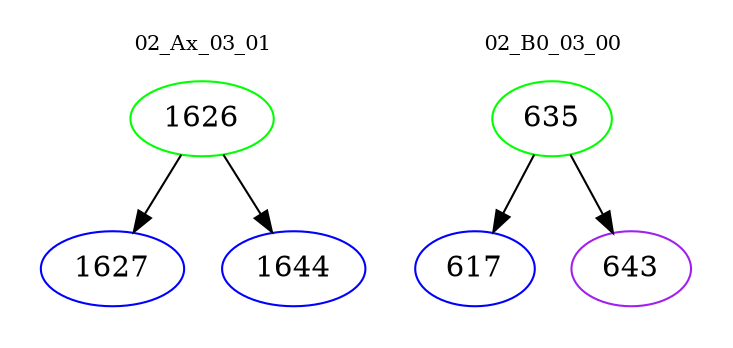 digraph{
subgraph cluster_0 {
color = white
label = "02_Ax_03_01";
fontsize=10;
T0_1626 [label="1626", color="green"]
T0_1626 -> T0_1627 [color="black"]
T0_1627 [label="1627", color="blue"]
T0_1626 -> T0_1644 [color="black"]
T0_1644 [label="1644", color="blue"]
}
subgraph cluster_1 {
color = white
label = "02_B0_03_00";
fontsize=10;
T1_635 [label="635", color="green"]
T1_635 -> T1_617 [color="black"]
T1_617 [label="617", color="blue"]
T1_635 -> T1_643 [color="black"]
T1_643 [label="643", color="purple"]
}
}

